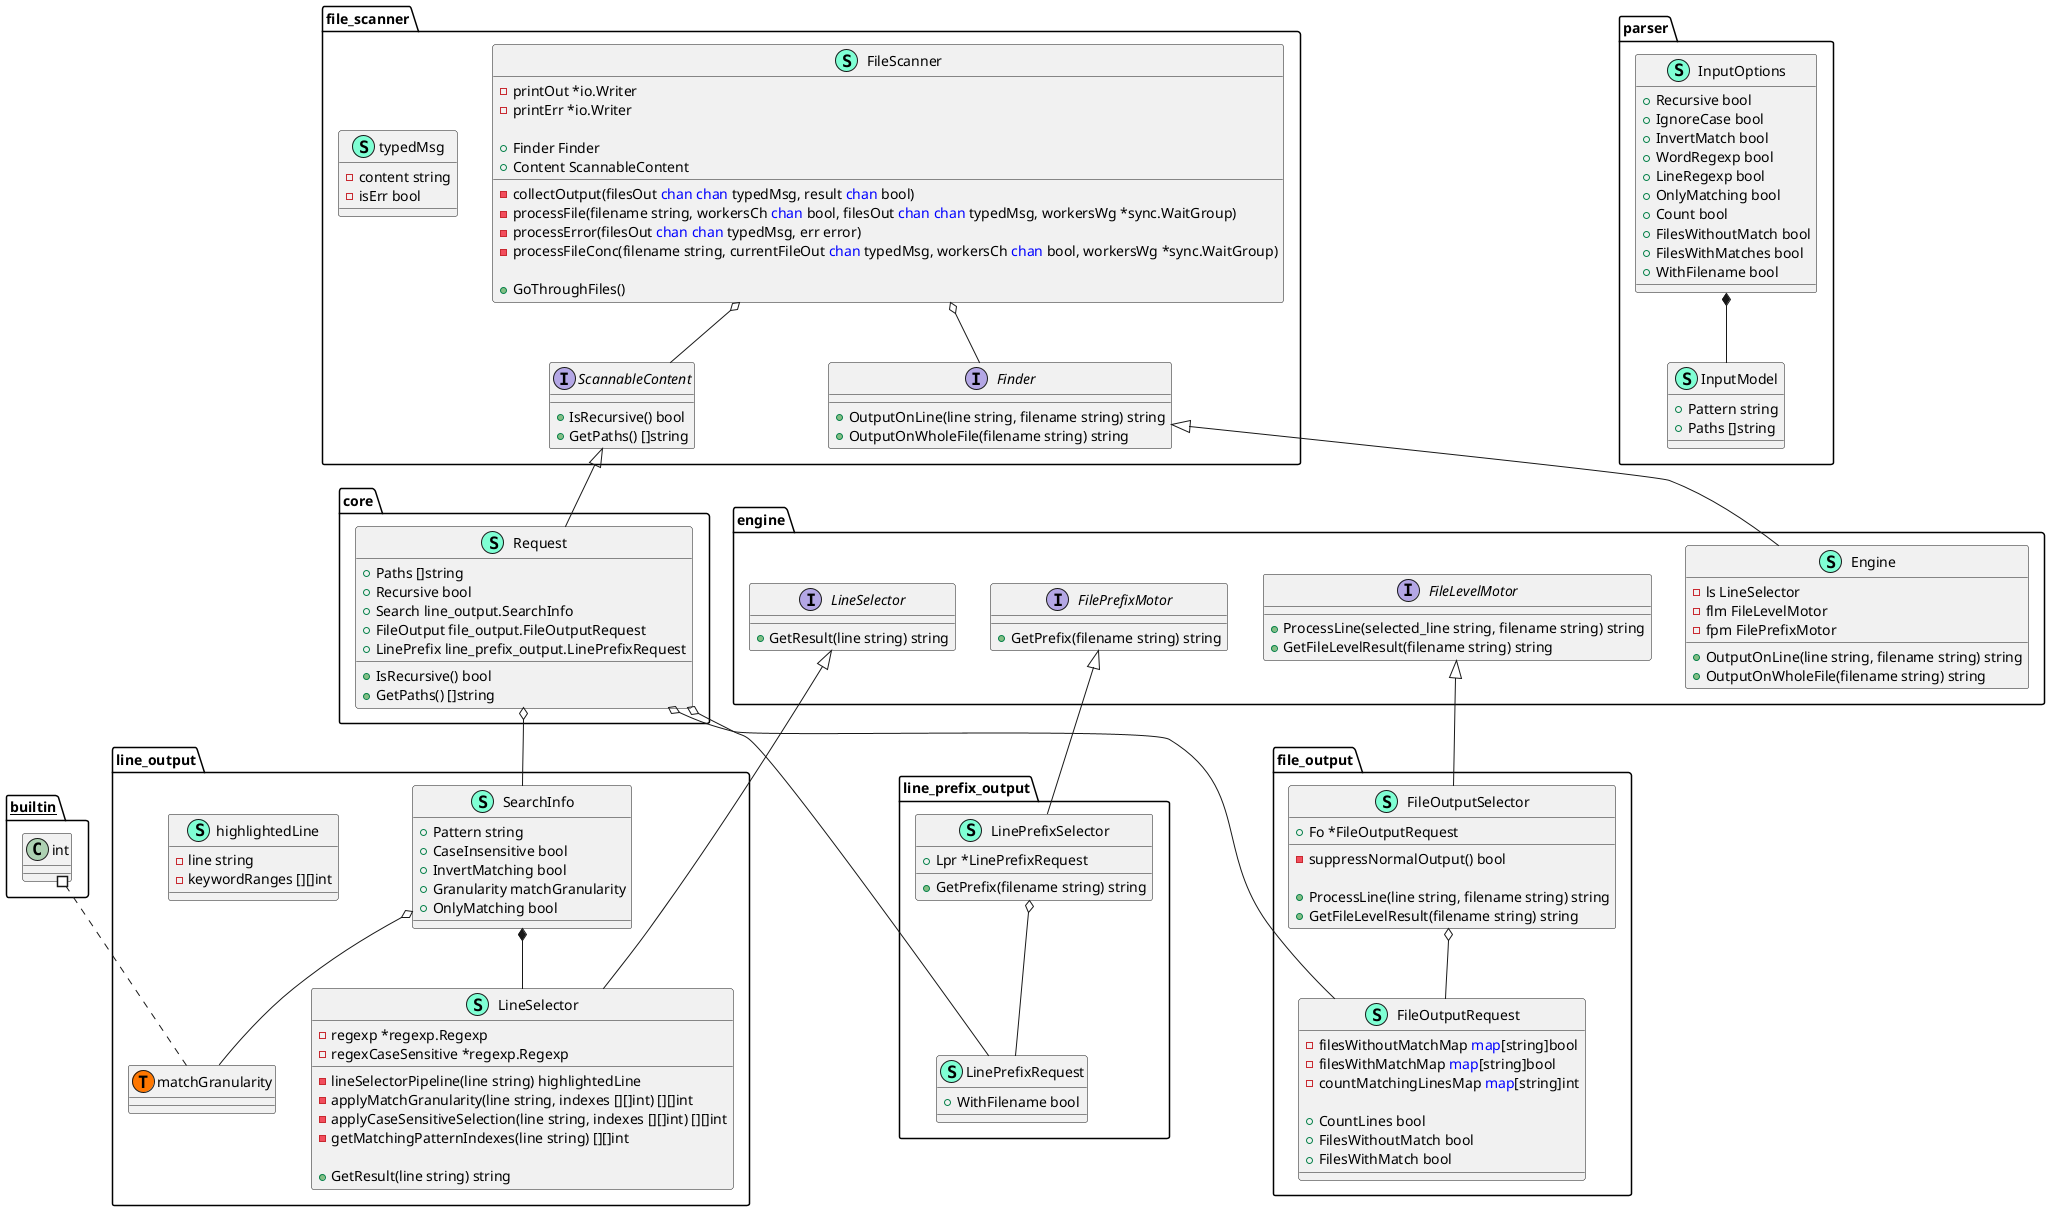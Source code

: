 @startuml
namespace core {
    class Request << (S,Aquamarine) >> {
        + Paths []string
        + Recursive bool
        + Search line_output.SearchInfo
        + FileOutput file_output.FileOutputRequest
        + LinePrefix line_prefix_output.LinePrefixRequest

        + IsRecursive() bool
        + GetPaths() []string

    }
}

"file_scanner.ScannableContent" <|-- "core.Request"

"core.Request" o-- "file_output.FileOutputRequest"
"core.Request" o-- "line_output.SearchInfo"
"core.Request" o-- "line_prefix_output.LinePrefixRequest"

namespace engine {
    class Engine << (S,Aquamarine) >> {
        - ls LineSelector
        - flm FileLevelMotor
        - fpm FilePrefixMotor

        + OutputOnLine(line string, filename string) string
        + OutputOnWholeFile(filename string) string

    }
    interface FileLevelMotor  {
        + ProcessLine(selected_line string, filename string) string
        + GetFileLevelResult(filename string) string

    }
    interface FilePrefixMotor  {
        + GetPrefix(filename string) string

    }
    interface LineSelector  {
        + GetResult(line string) string

    }
}

"file_scanner.Finder" <|-- "engine.Engine"


namespace file_output {
    class FileOutputRequest << (S,Aquamarine) >> {
        - filesWithoutMatchMap <font color=blue>map</font>[string]bool
        - filesWithMatchMap <font color=blue>map</font>[string]bool
        - countMatchingLinesMap <font color=blue>map</font>[string]int

        + CountLines bool
        + FilesWithoutMatch bool
        + FilesWithMatch bool

    }
    class FileOutputSelector << (S,Aquamarine) >> {
        + Fo *FileOutputRequest

        - suppressNormalOutput() bool

        + ProcessLine(line string, filename string) string
        + GetFileLevelResult(filename string) string

    }
}

"engine.FileLevelMotor" <|-- "file_output.FileOutputSelector"

"file_output.FileOutputSelector" o-- "file_output.FileOutputRequest"

namespace file_scanner {
    class FileScanner << (S,Aquamarine) >> {
        - printOut *io.Writer
        - printErr *io.Writer

        + Finder Finder
        + Content ScannableContent

        - collectOutput(filesOut <font color=blue>chan</font> <font color=blue>chan</font> typedMsg, result <font color=blue>chan</font> bool) 
        - processFile(filename string, workersCh <font color=blue>chan</font> bool, filesOut <font color=blue>chan</font> <font color=blue>chan</font> typedMsg, workersWg *sync.WaitGroup) 
        - processError(filesOut <font color=blue>chan</font> <font color=blue>chan</font> typedMsg, err error) 
        - processFileConc(filename string, currentFileOut <font color=blue>chan</font> typedMsg, workersCh <font color=blue>chan</font> bool, workersWg *sync.WaitGroup) 

        + GoThroughFiles() 

    }
    interface Finder  {
        + OutputOnLine(line string, filename string) string
        + OutputOnWholeFile(filename string) string

    }
    interface ScannableContent  {
        + IsRecursive() bool
        + GetPaths() []string

    }
    class typedMsg << (S,Aquamarine) >> {
        - content string
        - isErr bool

    }
}


"file_scanner.FileScanner" o-- "file_scanner.Finder"
"file_scanner.FileScanner" o-- "file_scanner.ScannableContent"

namespace line_output {
    class LineSelector << (S,Aquamarine) >> {
        - regexp *regexp.Regexp
        - regexCaseSensitive *regexp.Regexp

        - lineSelectorPipeline(line string) highlightedLine
        - applyMatchGranularity(line string, indexes [][]int) [][]int
        - applyCaseSensitiveSelection(line string, indexes [][]int) [][]int
        - getMatchingPatternIndexes(line string) [][]int

        + GetResult(line string) string

    }
    class SearchInfo << (S,Aquamarine) >> {
        + Pattern string
        + CaseInsensitive bool
        + InvertMatching bool
        + Granularity matchGranularity
        + OnlyMatching bool

    }
    class highlightedLine << (S,Aquamarine) >> {
        - line string
        - keywordRanges [][]int

    }
    class line_output.matchGranularity << (T, #FF7700) >>  {
    }
}
"line_output.SearchInfo" *-- "line_output.LineSelector"

"engine.LineSelector" <|-- "line_output.LineSelector"

"line_output.SearchInfo" o-- "line_output.matchGranularity"

namespace line_prefix_output {
    class LinePrefixRequest << (S,Aquamarine) >> {
        + WithFilename bool

    }
    class LinePrefixSelector << (S,Aquamarine) >> {
        + Lpr *LinePrefixRequest

        + GetPrefix(filename string) string

    }
}

"engine.FilePrefixMotor" <|-- "line_prefix_output.LinePrefixSelector"

"line_prefix_output.LinePrefixSelector" o-- "line_prefix_output.LinePrefixRequest"

namespace parser {
    class InputModel << (S,Aquamarine) >> {
        + Pattern string
        + Paths []string

    }
    class InputOptions << (S,Aquamarine) >> {
        + Recursive bool
        + IgnoreCase bool
        + InvertMatch bool
        + WordRegexp bool
        + LineRegexp bool
        + OnlyMatching bool
        + Count bool
        + FilesWithoutMatch bool
        + FilesWithMatches bool
        + WithFilename bool

    }
}
"parser.InputOptions" *-- "parser.InputModel"



"__builtin__.int" #.. "line_output.matchGranularity"
@enduml
